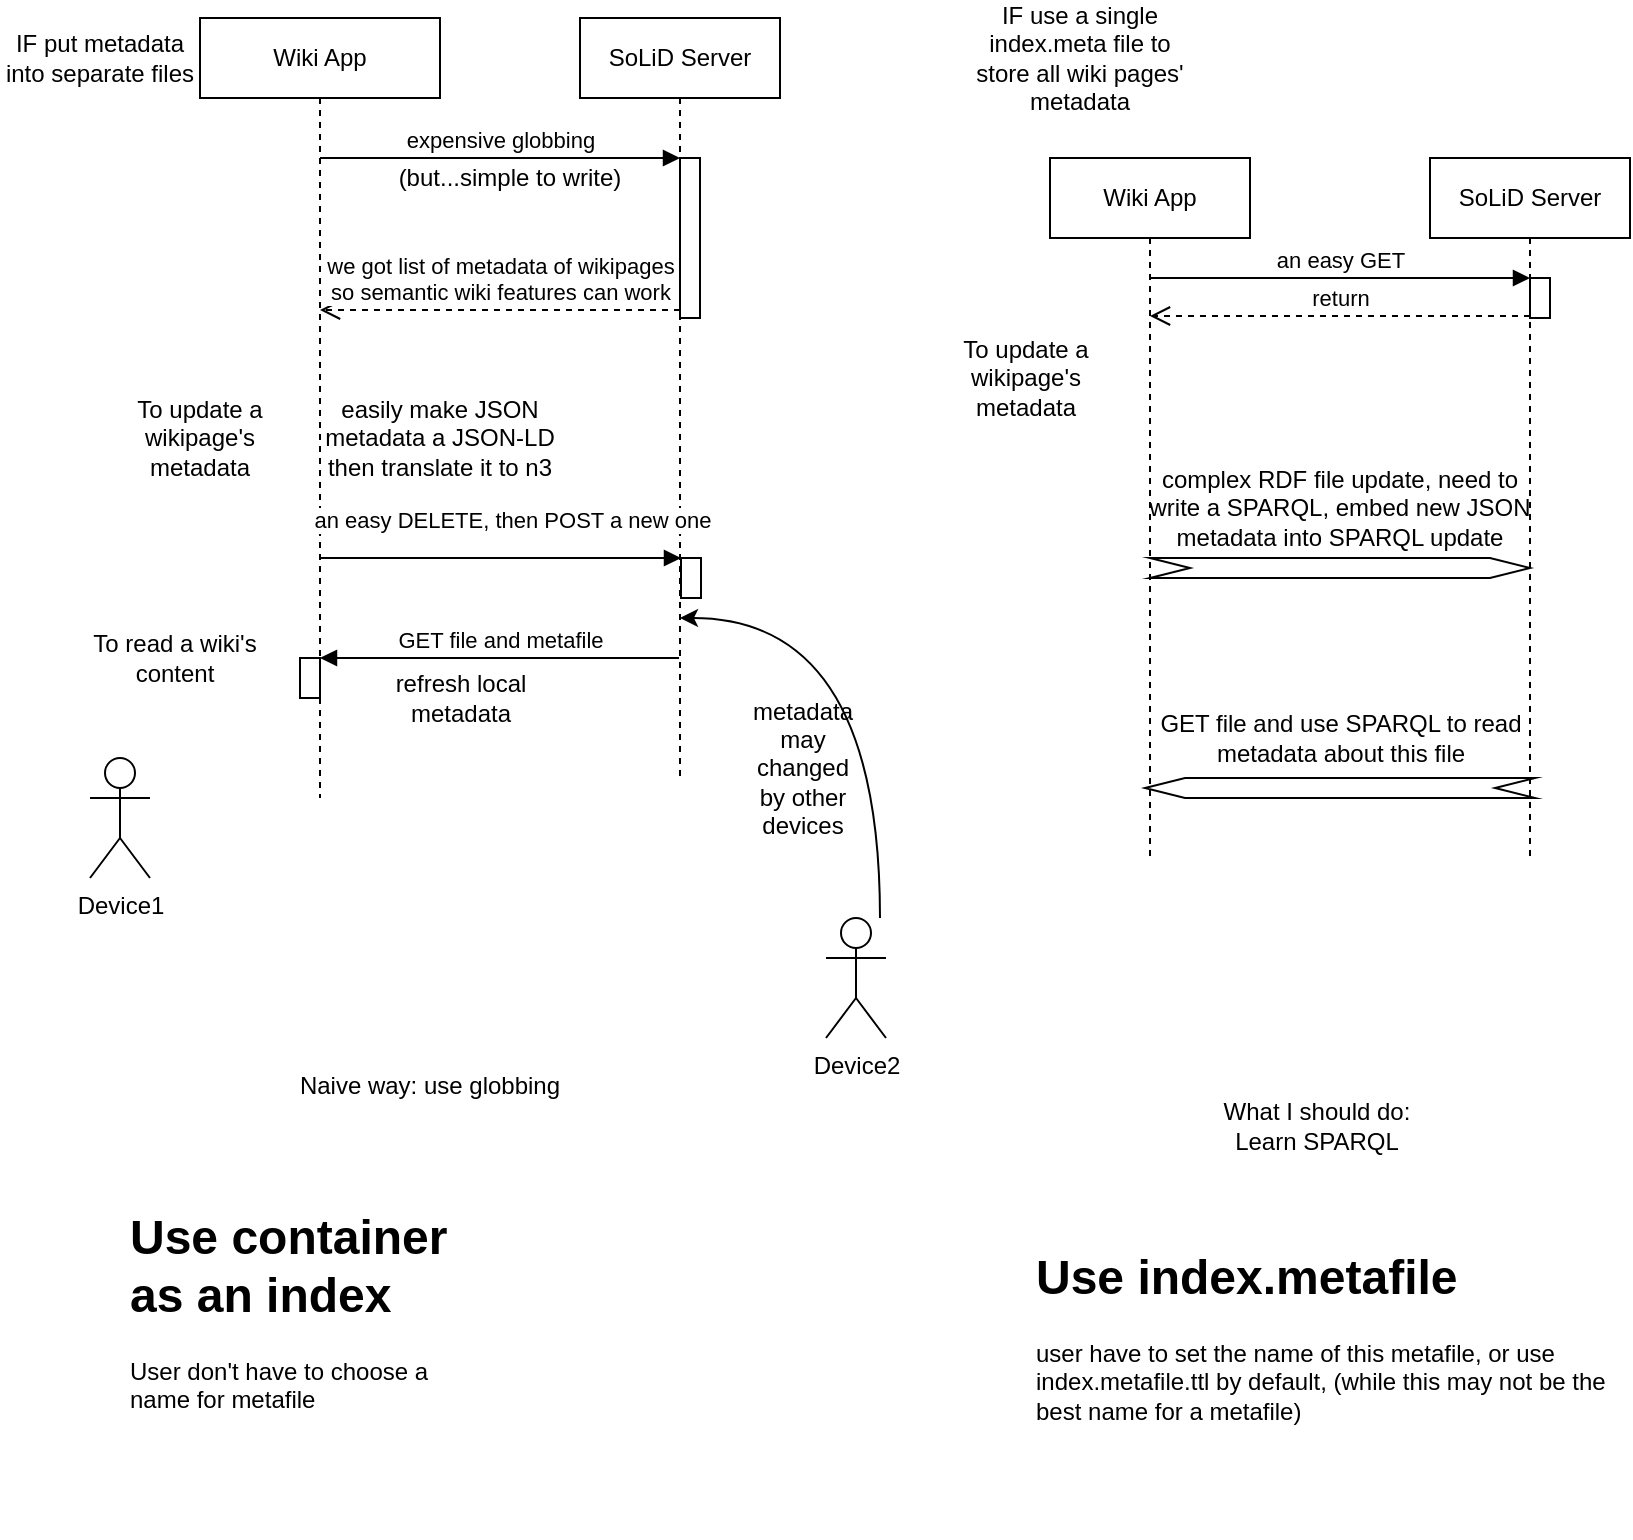 <mxfile version="10.6.7" type="device"><diagram id="h2aLl2XZBgioI2Wy5erj" name="第 1 页"><mxGraphModel dx="918" dy="608" grid="1" gridSize="10" guides="1" tooltips="1" connect="1" arrows="1" fold="1" page="1" pageScale="1" pageWidth="827" pageHeight="1169" math="0" shadow="0"><root><mxCell id="0"/><mxCell id="1" parent="0"/><mxCell id="t53l9amxCz0e8VkxHmKv-1" value="Wiki App" style="shape=umlLifeline;perimeter=lifelinePerimeter;whiteSpace=wrap;html=1;container=1;collapsible=0;recursiveResize=0;outlineConnect=0;" vertex="1" parent="1"><mxGeometry x="100" y="20" width="120" height="390" as="geometry"/></mxCell><mxCell id="t53l9amxCz0e8VkxHmKv-31" value="" style="html=1;points=[];perimeter=orthogonalPerimeter;" vertex="1" parent="t53l9amxCz0e8VkxHmKv-1"><mxGeometry x="50" y="320" width="10" height="20" as="geometry"/></mxCell><mxCell id="t53l9amxCz0e8VkxHmKv-2" value="SoLiD Server" style="shape=umlLifeline;perimeter=lifelinePerimeter;whiteSpace=wrap;html=1;container=1;collapsible=0;recursiveResize=0;outlineConnect=0;" vertex="1" parent="1"><mxGeometry x="290" y="20" width="100" height="380" as="geometry"/></mxCell><mxCell id="t53l9amxCz0e8VkxHmKv-5" value="" style="html=1;points=[];perimeter=orthogonalPerimeter;" vertex="1" parent="t53l9amxCz0e8VkxHmKv-2"><mxGeometry x="50" y="70" width="10" height="80" as="geometry"/></mxCell><mxCell id="t53l9amxCz0e8VkxHmKv-12" value="" style="html=1;points=[];perimeter=orthogonalPerimeter;" vertex="1" parent="t53l9amxCz0e8VkxHmKv-2"><mxGeometry x="50.5" y="270" width="10" height="20" as="geometry"/></mxCell><mxCell id="t53l9amxCz0e8VkxHmKv-3" value="Wiki App" style="shape=umlLifeline;perimeter=lifelinePerimeter;whiteSpace=wrap;html=1;container=1;collapsible=0;recursiveResize=0;outlineConnect=0;" vertex="1" parent="1"><mxGeometry x="525" y="90" width="100" height="350" as="geometry"/></mxCell><mxCell id="t53l9amxCz0e8VkxHmKv-4" value="SoLiD Server" style="shape=umlLifeline;perimeter=lifelinePerimeter;whiteSpace=wrap;html=1;container=1;collapsible=0;recursiveResize=0;outlineConnect=0;" vertex="1" parent="1"><mxGeometry x="715" y="90" width="100" height="350" as="geometry"/></mxCell><mxCell id="t53l9amxCz0e8VkxHmKv-16" value="" style="html=1;points=[];perimeter=orthogonalPerimeter;" vertex="1" parent="t53l9amxCz0e8VkxHmKv-4"><mxGeometry x="50" y="60" width="10" height="20" as="geometry"/></mxCell><mxCell id="t53l9amxCz0e8VkxHmKv-6" value="&lt;div&gt;expensive globbing&lt;/div&gt;" style="html=1;verticalAlign=bottom;endArrow=block;entryX=0;entryY=0;" edge="1" target="t53l9amxCz0e8VkxHmKv-5" parent="1" source="t53l9amxCz0e8VkxHmKv-1"><mxGeometry relative="1" as="geometry"><mxPoint x="270" y="90" as="sourcePoint"/></mxGeometry></mxCell><mxCell id="t53l9amxCz0e8VkxHmKv-7" value="&lt;div&gt;we got list of metadata of wikipages&lt;/div&gt;&lt;div&gt;so semantic wiki features can work&lt;br&gt;&lt;/div&gt;" style="html=1;verticalAlign=bottom;endArrow=open;dashed=1;endSize=8;exitX=0;exitY=0.95;" edge="1" source="t53l9amxCz0e8VkxHmKv-5" parent="1" target="t53l9amxCz0e8VkxHmKv-1"><mxGeometry relative="1" as="geometry"><mxPoint x="270" y="166" as="targetPoint"/></mxGeometry></mxCell><mxCell id="t53l9amxCz0e8VkxHmKv-8" value="IF put metadata into separate files" style="text;html=1;strokeColor=none;fillColor=none;align=center;verticalAlign=middle;whiteSpace=wrap;rounded=0;" vertex="1" parent="1"><mxGeometry y="30" width="100" height="20" as="geometry"/></mxCell><mxCell id="t53l9amxCz0e8VkxHmKv-11" value="IF use a single index.meta file to store all wiki pages' metadata" style="text;html=1;strokeColor=none;fillColor=none;align=center;verticalAlign=middle;whiteSpace=wrap;rounded=0;" vertex="1" parent="1"><mxGeometry x="485" y="30" width="110" height="20" as="geometry"/></mxCell><mxCell id="t53l9amxCz0e8VkxHmKv-13" value="an easy DELETE, then POST a new one" style="html=1;verticalAlign=bottom;endArrow=block;entryX=0;entryY=0;" edge="1" target="t53l9amxCz0e8VkxHmKv-12" parent="1" source="t53l9amxCz0e8VkxHmKv-1"><mxGeometry x="0.062" y="10" relative="1" as="geometry"><mxPoint x="170" y="290" as="sourcePoint"/><mxPoint as="offset"/></mxGeometry></mxCell><mxCell id="t53l9amxCz0e8VkxHmKv-15" value="To update a wikipage's metadata" style="text;html=1;strokeColor=none;fillColor=none;align=center;verticalAlign=middle;whiteSpace=wrap;rounded=0;" vertex="1" parent="1"><mxGeometry x="45" y="220" width="110" height="20" as="geometry"/></mxCell><mxCell id="t53l9amxCz0e8VkxHmKv-17" value="an easy GET" style="html=1;verticalAlign=bottom;endArrow=block;entryX=0;entryY=0;" edge="1" target="t53l9amxCz0e8VkxHmKv-16" parent="1" source="t53l9amxCz0e8VkxHmKv-3"><mxGeometry relative="1" as="geometry"><mxPoint x="695" y="150" as="sourcePoint"/></mxGeometry></mxCell><mxCell id="t53l9amxCz0e8VkxHmKv-18" value="return" style="html=1;verticalAlign=bottom;endArrow=open;dashed=1;endSize=8;exitX=0;exitY=0.95;" edge="1" source="t53l9amxCz0e8VkxHmKv-16" parent="1" target="t53l9amxCz0e8VkxHmKv-3"><mxGeometry relative="1" as="geometry"><mxPoint x="695" y="226" as="targetPoint"/></mxGeometry></mxCell><mxCell id="t53l9amxCz0e8VkxHmKv-19" value="easily make JSON metadata a JSON-LD then translate it to n3" style="text;html=1;strokeColor=none;fillColor=none;align=center;verticalAlign=middle;whiteSpace=wrap;rounded=0;" vertex="1" parent="1"><mxGeometry x="150" y="220" width="140" height="20" as="geometry"/></mxCell><mxCell id="t53l9amxCz0e8VkxHmKv-20" value="To update a wikipage's metadata" style="text;html=1;strokeColor=none;fillColor=none;align=center;verticalAlign=middle;whiteSpace=wrap;rounded=0;" vertex="1" parent="1"><mxGeometry x="458" y="190" width="110" height="20" as="geometry"/></mxCell><mxCell id="t53l9amxCz0e8VkxHmKv-21" value="complex RDF file update, need to write a SPARQL, embed new JSON metadata into SPARQL update" style="text;html=1;strokeColor=none;fillColor=none;align=center;verticalAlign=middle;whiteSpace=wrap;rounded=0;" vertex="1" parent="1"><mxGeometry x="570" y="230" width="200" height="70" as="geometry"/></mxCell><mxCell id="t53l9amxCz0e8VkxHmKv-25" value="(but...simple to write)" style="text;html=1;strokeColor=none;fillColor=none;align=center;verticalAlign=middle;whiteSpace=wrap;rounded=0;" vertex="1" parent="1"><mxGeometry x="190" y="90" width="130" height="20" as="geometry"/></mxCell><mxCell id="t53l9amxCz0e8VkxHmKv-26" value="" style="shape=step;perimeter=stepPerimeter;whiteSpace=wrap;html=1;fixedSize=1;" vertex="1" parent="1"><mxGeometry x="575" y="290" width="190" height="10" as="geometry"/></mxCell><mxCell id="t53l9amxCz0e8VkxHmKv-27" value="Naive way: use globbing" style="text;html=1;strokeColor=none;fillColor=none;align=center;verticalAlign=middle;whiteSpace=wrap;rounded=0;" vertex="1" parent="1"><mxGeometry x="135" y="544" width="160" height="20" as="geometry"/></mxCell><mxCell id="t53l9amxCz0e8VkxHmKv-28" value="What I should do: Learn SPARQL" style="text;html=1;strokeColor=none;fillColor=none;align=center;verticalAlign=middle;whiteSpace=wrap;rounded=0;" vertex="1" parent="1"><mxGeometry x="595" y="564" width="127" height="20" as="geometry"/></mxCell><mxCell id="t53l9amxCz0e8VkxHmKv-32" value="GET file and metafile" style="html=1;verticalAlign=bottom;endArrow=block;entryX=1;entryY=0;" edge="1" target="t53l9amxCz0e8VkxHmKv-31" parent="1" source="t53l9amxCz0e8VkxHmKv-2"><mxGeometry relative="1" as="geometry"><mxPoint x="220" y="340" as="sourcePoint"/></mxGeometry></mxCell><mxCell id="t53l9amxCz0e8VkxHmKv-34" value="To read a wiki's content" style="text;html=1;strokeColor=none;fillColor=none;align=center;verticalAlign=middle;whiteSpace=wrap;rounded=0;" vertex="1" parent="1"><mxGeometry x="40" y="330" width="95" height="20" as="geometry"/></mxCell><mxCell id="t53l9amxCz0e8VkxHmKv-35" value="GET file and use SPARQL to read metadata about this file" style="text;html=1;strokeColor=none;fillColor=none;align=center;verticalAlign=middle;whiteSpace=wrap;rounded=0;" vertex="1" parent="1"><mxGeometry x="562.5" y="370" width="215" height="20" as="geometry"/></mxCell><mxCell id="t53l9amxCz0e8VkxHmKv-36" value="&lt;div&gt;Device1&lt;/div&gt;" style="shape=umlActor;verticalLabelPosition=bottom;labelBackgroundColor=#ffffff;verticalAlign=top;html=1;outlineConnect=0;" vertex="1" parent="1"><mxGeometry x="45" y="390" width="30" height="60" as="geometry"/></mxCell><mxCell id="t53l9amxCz0e8VkxHmKv-37" value="" style="shape=step;perimeter=stepPerimeter;whiteSpace=wrap;html=1;fixedSize=1;rotation=180;" vertex="1" parent="1"><mxGeometry x="572.5" y="400" width="195" height="10" as="geometry"/></mxCell><mxCell id="t53l9amxCz0e8VkxHmKv-39" style="edgeStyle=orthogonalEdgeStyle;rounded=0;orthogonalLoop=1;jettySize=auto;html=1;curved=1;" edge="1" parent="1" source="t53l9amxCz0e8VkxHmKv-38" target="t53l9amxCz0e8VkxHmKv-2"><mxGeometry relative="1" as="geometry"><Array as="points"><mxPoint x="440" y="320"/></Array></mxGeometry></mxCell><mxCell id="t53l9amxCz0e8VkxHmKv-38" value="&lt;div&gt;Device2&lt;/div&gt;" style="shape=umlActor;verticalLabelPosition=bottom;labelBackgroundColor=#ffffff;verticalAlign=top;html=1;outlineConnect=0;" vertex="1" parent="1"><mxGeometry x="413" y="470" width="30" height="60" as="geometry"/></mxCell><mxCell id="t53l9amxCz0e8VkxHmKv-40" value="metadata may changed by other devices" style="text;html=1;strokeColor=none;fillColor=none;align=center;verticalAlign=middle;whiteSpace=wrap;rounded=0;" vertex="1" parent="1"><mxGeometry x="370" y="385" width="63" height="20" as="geometry"/></mxCell><mxCell id="t53l9amxCz0e8VkxHmKv-41" value="refresh local metadata" style="text;html=1;strokeColor=none;fillColor=none;align=center;verticalAlign=middle;whiteSpace=wrap;rounded=0;" vertex="1" parent="1"><mxGeometry x="182.5" y="350" width="95" height="20" as="geometry"/></mxCell><mxCell id="t53l9amxCz0e8VkxHmKv-42" value="&lt;h1&gt;Use index.metafile&lt;br&gt;&lt;/h1&gt;&lt;div&gt;user have to set the name of this metafile, or use index.metafile.ttl by default, (while this may not be the best name for a metafile)&lt;br&gt;&lt;/div&gt;" style="text;html=1;strokeColor=none;fillColor=none;spacing=5;spacingTop=-20;whiteSpace=wrap;overflow=hidden;rounded=0;" vertex="1" parent="1"><mxGeometry x="513" y="630" width="297" height="150" as="geometry"/></mxCell><mxCell id="t53l9amxCz0e8VkxHmKv-43" value="&lt;h1&gt;Use container as an index&lt;br&gt;&lt;/h1&gt;&lt;p&gt;User don't have to choose a name for metafile&lt;br&gt;&lt;/p&gt;" style="text;html=1;strokeColor=none;fillColor=none;spacing=5;spacingTop=-20;whiteSpace=wrap;overflow=hidden;rounded=0;" vertex="1" parent="1"><mxGeometry x="60" y="610" width="190" height="120" as="geometry"/></mxCell></root></mxGraphModel></diagram></mxfile>
